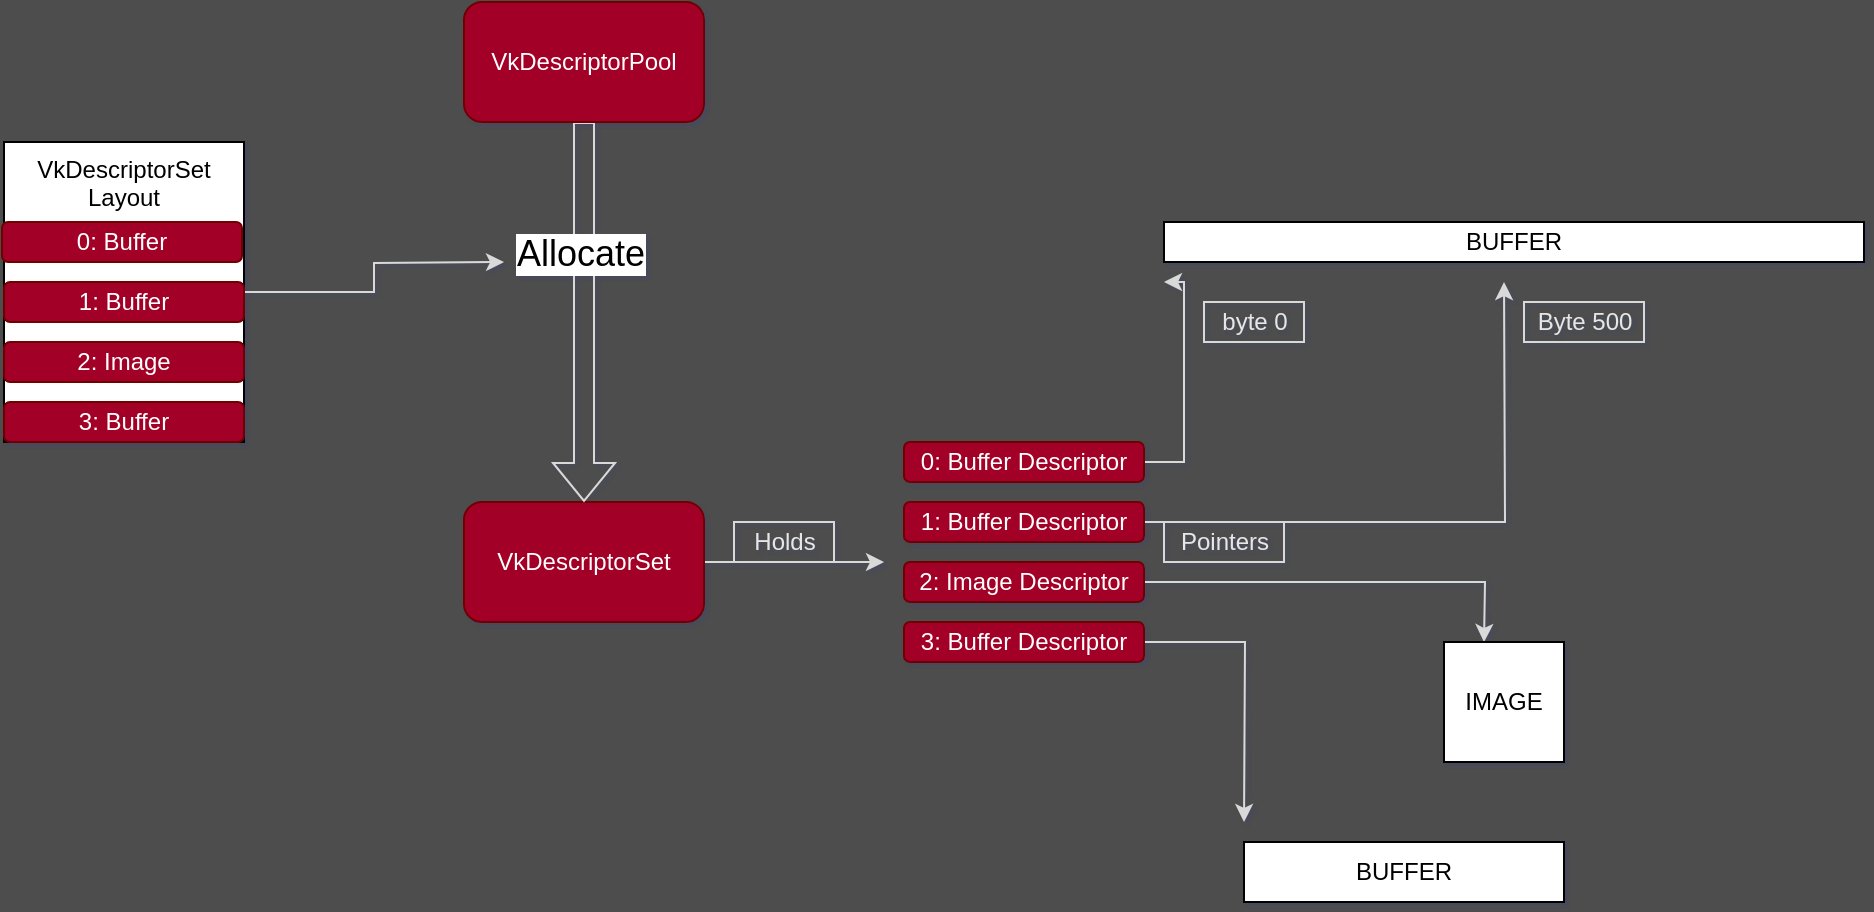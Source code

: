 <mxfile version="13.7.7" type="device"><diagram id="6hGFLwfOUW9BJ-s0fimq" name="Page-1"><mxGraphModel dx="1237" dy="663" grid="1" gridSize="10" guides="1" tooltips="1" connect="1" arrows="1" fold="1" page="1" pageScale="1" pageWidth="827" pageHeight="1169" background="#4D4D4D" math="0" shadow="1"><root><mxCell id="0"/><mxCell id="1" parent="0"/><mxCell id="36" style="edgeStyle=orthogonalEdgeStyle;rounded=0;orthogonalLoop=1;jettySize=auto;html=1;fontColor=#E6E6E6;strokeColor=#D9D9D9;" parent="1" source="7" edge="1"><mxGeometry relative="1" as="geometry"><mxPoint x="550" y="400" as="targetPoint"/><Array as="points"><mxPoint x="500" y="400"/><mxPoint x="500" y="400"/></Array></mxGeometry></mxCell><mxCell id="7" value="VkDescriptorSet" style="rounded=1;whiteSpace=wrap;html=1;fillColor=#a20025;strokeColor=#6F0000;fontColor=#ffffff;" parent="1" vertex="1"><mxGeometry x="340" y="370" width="120" height="60" as="geometry"/></mxCell><mxCell id="26" style="edgeStyle=orthogonalEdgeStyle;shape=flexArrow;rounded=0;orthogonalLoop=1;jettySize=auto;html=1;entryX=0.5;entryY=0;entryDx=0;entryDy=0;fontColor=#E6E6E6;strokeColor=#D9D9D9;" parent="1" source="8" target="7" edge="1"><mxGeometry relative="1" as="geometry"/></mxCell><mxCell id="28" value="Allocate&lt;br style=&quot;font-size: 18px;&quot;&gt;" style="edgeLabel;html=1;align=center;verticalAlign=middle;resizable=0;points=[];fontSize=18;" parent="26" vertex="1" connectable="0"><mxGeometry x="-0.309" y="-2" relative="1" as="geometry"><mxPoint as="offset"/></mxGeometry></mxCell><mxCell id="8" value="VkDescriptorPool" style="rounded=1;whiteSpace=wrap;html=1;fillColor=#a20025;strokeColor=#6F0000;fontColor=#ffffff;" parent="1" vertex="1"><mxGeometry x="340" y="120" width="120" height="60" as="geometry"/></mxCell><mxCell id="38" style="edgeStyle=orthogonalEdgeStyle;rounded=0;orthogonalLoop=1;jettySize=auto;html=1;fontColor=#E6E6E6;strokeColor=#D9D9D9;" parent="1" source="32" edge="1"><mxGeometry relative="1" as="geometry"><mxPoint x="690" y="260" as="targetPoint"/><Array as="points"><mxPoint x="700" y="350"/><mxPoint x="700" y="260"/></Array></mxGeometry></mxCell><mxCell id="32" value="0: Buffer Descriptor" style="rounded=1;whiteSpace=wrap;html=1;fillColor=#a20025;strokeColor=#6F0000;fontColor=#ffffff;" parent="1" vertex="1"><mxGeometry x="560" y="340" width="120" height="20" as="geometry"/></mxCell><mxCell id="40" style="edgeStyle=orthogonalEdgeStyle;rounded=0;orthogonalLoop=1;jettySize=auto;html=1;fontColor=#E6E6E6;strokeColor=#D9D9D9;" parent="1" source="33" edge="1"><mxGeometry relative="1" as="geometry"><mxPoint x="860" y="260" as="targetPoint"/></mxGeometry></mxCell><mxCell id="33" value="1: Buffer Descriptor" style="rounded=1;whiteSpace=wrap;html=1;fillColor=#a20025;strokeColor=#6F0000;fontColor=#ffffff;" parent="1" vertex="1"><mxGeometry x="560" y="370" width="120" height="20" as="geometry"/></mxCell><mxCell id="41" style="edgeStyle=orthogonalEdgeStyle;rounded=0;orthogonalLoop=1;jettySize=auto;html=1;fontColor=#E6E6E6;strokeColor=#D9D9D9;" parent="1" source="34" edge="1"><mxGeometry relative="1" as="geometry"><mxPoint x="850" y="440" as="targetPoint"/></mxGeometry></mxCell><mxCell id="34" value="2: Image&amp;nbsp;Descriptor" style="rounded=1;whiteSpace=wrap;html=1;fillColor=#a20025;strokeColor=#6F0000;fontColor=#ffffff;" parent="1" vertex="1"><mxGeometry x="560" y="400" width="120" height="20" as="geometry"/></mxCell><mxCell id="43" style="edgeStyle=orthogonalEdgeStyle;rounded=0;orthogonalLoop=1;jettySize=auto;html=1;fontColor=#E6E6E6;strokeColor=#D9D9D9;" parent="1" source="35" edge="1"><mxGeometry relative="1" as="geometry"><mxPoint x="730" y="530" as="targetPoint"/></mxGeometry></mxCell><mxCell id="35" value="3: Buffer Descriptor" style="rounded=1;whiteSpace=wrap;html=1;fillColor=#a20025;strokeColor=#6F0000;fontColor=#ffffff;" parent="1" vertex="1"><mxGeometry x="560" y="430" width="120" height="20" as="geometry"/></mxCell><mxCell id="37" value="Holds" style="text;html=1;align=center;verticalAlign=middle;resizable=0;points=[];autosize=1;fontColor=#E6E6E6;strokeColor=#D9D9D9;" parent="1" vertex="1"><mxGeometry x="475" y="380" width="50" height="20" as="geometry"/></mxCell><mxCell id="39" value="BUFFER&lt;br&gt;" style="whiteSpace=wrap;html=1;" parent="1" vertex="1"><mxGeometry x="690" y="230" width="350" height="20" as="geometry"/></mxCell><mxCell id="42" value="IMAGE&lt;br&gt;" style="whiteSpace=wrap;html=1;" parent="1" vertex="1"><mxGeometry x="830" y="440" width="60" height="60" as="geometry"/></mxCell><mxCell id="44" value="BUFFER&lt;br&gt;" style="whiteSpace=wrap;html=1;" parent="1" vertex="1"><mxGeometry x="730" y="540" width="160" height="30" as="geometry"/></mxCell><mxCell id="46" value="byte 0&lt;br&gt;" style="text;html=1;align=center;verticalAlign=middle;resizable=0;points=[];autosize=1;fontColor=#E6E6E6;strokeColor=#D9D9D9;" parent="1" vertex="1"><mxGeometry x="710" y="270" width="50" height="20" as="geometry"/></mxCell><mxCell id="47" value="Byte 500&lt;br&gt;" style="text;html=1;align=center;verticalAlign=middle;resizable=0;points=[];autosize=1;fontColor=#E6E6E6;strokeColor=#D9D9D9;" parent="1" vertex="1"><mxGeometry x="870" y="270" width="60" height="20" as="geometry"/></mxCell><mxCell id="53" style="edgeStyle=orthogonalEdgeStyle;rounded=0;orthogonalLoop=1;jettySize=auto;html=1;fontColor=#E6E6E6;strokeColor=#D9D9D9;" parent="1" source="48" edge="1"><mxGeometry relative="1" as="geometry"><mxPoint x="360" y="250" as="targetPoint"/></mxGeometry></mxCell><mxCell id="48" value="VkDescriptorSet&lt;br&gt;Layout" style="whiteSpace=wrap;html=1;verticalAlign=top;" parent="1" vertex="1"><mxGeometry x="110" y="190" width="120" height="150" as="geometry"/></mxCell><mxCell id="49" value="0: Buffer" style="rounded=1;whiteSpace=wrap;html=1;fillColor=#a20025;strokeColor=#6F0000;fontColor=#ffffff;" parent="1" vertex="1"><mxGeometry x="109" y="230" width="120" height="20" as="geometry"/></mxCell><mxCell id="50" value="1: Buffer" style="rounded=1;whiteSpace=wrap;html=1;fillColor=#a20025;strokeColor=#6F0000;fontColor=#ffffff;" parent="1" vertex="1"><mxGeometry x="110" y="260" width="120" height="20" as="geometry"/></mxCell><mxCell id="51" value="2: Image" style="rounded=1;whiteSpace=wrap;html=1;fillColor=#a20025;strokeColor=#6F0000;fontColor=#ffffff;" parent="1" vertex="1"><mxGeometry x="110" y="290" width="120" height="20" as="geometry"/></mxCell><mxCell id="52" value="3: Buffer" style="rounded=1;whiteSpace=wrap;html=1;fillColor=#a20025;strokeColor=#6F0000;fontColor=#ffffff;" parent="1" vertex="1"><mxGeometry x="110" y="320" width="120" height="20" as="geometry"/></mxCell><mxCell id="54" value="Pointers&lt;br&gt;" style="text;html=1;align=center;verticalAlign=middle;resizable=0;points=[];autosize=1;fontColor=#E6E6E6;strokeColor=#D9D9D9;" parent="1" vertex="1"><mxGeometry x="690" y="380" width="60" height="20" as="geometry"/></mxCell></root></mxGraphModel></diagram></mxfile>